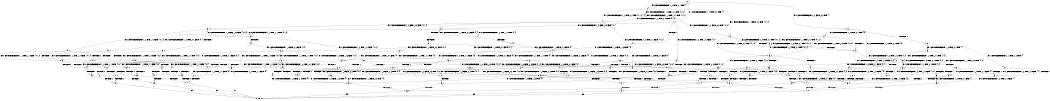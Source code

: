 digraph BCG {
size = "7, 10.5";
center = TRUE;
node [shape = circle];
0 [peripheries = 2];
0 -> 1 [label = "EX !1 !ATOMIC_EXCH_BRANCH (1, +1, TRUE, +0, 2, TRUE) !{}"];
0 -> 2 [label = "EX !2 !ATOMIC_EXCH_BRANCH (1, +0, TRUE, +0, 1, TRUE) !{}"];
0 -> 3 [label = "EX !0 !ATOMIC_EXCH_BRANCH (1, +0, FALSE, +0, 3, TRUE) !{}"];
1 -> 4 [label = "TERMINATE !1"];
1 -> 5 [label = "EX !2 !ATOMIC_EXCH_BRANCH (1, +0, TRUE, +0, 1, FALSE) !{0, 1}"];
1 -> 6 [label = "EX !0 !ATOMIC_EXCH_BRANCH (1, +0, FALSE, +0, 3, FALSE) !{0, 1}"];
2 -> 7 [label = "EX !1 !ATOMIC_EXCH_BRANCH (1, +1, TRUE, +0, 2, TRUE) !{0, 1, 2}"];
2 -> 8 [label = "EX !0 !ATOMIC_EXCH_BRANCH (1, +0, FALSE, +0, 3, TRUE) !{0, 1, 2}"];
2 -> 9 [label = "EX !2 !ATOMIC_EXCH_BRANCH (1, +0, TRUE, +0, 1, TRUE) !{0, 1, 2}"];
3 -> 10 [label = "TERMINATE !0"];
3 -> 11 [label = "EX !1 !ATOMIC_EXCH_BRANCH (1, +1, TRUE, +0, 2, TRUE) !{0}"];
3 -> 12 [label = "EX !2 !ATOMIC_EXCH_BRANCH (1, +0, TRUE, +0, 1, TRUE) !{0}"];
4 -> 13 [label = "EX !2 !ATOMIC_EXCH_BRANCH (1, +0, TRUE, +0, 1, FALSE) !{0}"];
4 -> 14 [label = "EX !0 !ATOMIC_EXCH_BRANCH (1, +0, FALSE, +0, 3, FALSE) !{0}"];
5 -> 15 [label = "TERMINATE !1"];
5 -> 16 [label = "TERMINATE !2"];
5 -> 17 [label = "EX !0 !ATOMIC_EXCH_BRANCH (1, +0, FALSE, +0, 3, TRUE) !{0, 1, 2}"];
6 -> 18 [label = "TERMINATE !1"];
6 -> 19 [label = "EX !2 !ATOMIC_EXCH_BRANCH (1, +0, TRUE, +0, 1, FALSE) !{0, 1}"];
6 -> 20 [label = "EX !0 !ATOMIC_EXCH_BRANCH (1, +1, TRUE, +1, 1, TRUE) !{0, 1}"];
7 -> 21 [label = "TERMINATE !1"];
7 -> 22 [label = "EX !0 !ATOMIC_EXCH_BRANCH (1, +0, FALSE, +0, 3, FALSE) !{0, 1, 2}"];
7 -> 23 [label = "EX !2 !ATOMIC_EXCH_BRANCH (1, +0, TRUE, +0, 1, FALSE) !{0, 1, 2}"];
8 -> 24 [label = "TERMINATE !0"];
8 -> 25 [label = "EX !1 !ATOMIC_EXCH_BRANCH (1, +1, TRUE, +0, 2, TRUE) !{0, 1, 2}"];
8 -> 26 [label = "EX !2 !ATOMIC_EXCH_BRANCH (1, +0, TRUE, +0, 1, TRUE) !{0, 1, 2}"];
9 -> 7 [label = "EX !1 !ATOMIC_EXCH_BRANCH (1, +1, TRUE, +0, 2, TRUE) !{0, 1, 2}"];
9 -> 8 [label = "EX !0 !ATOMIC_EXCH_BRANCH (1, +0, FALSE, +0, 3, TRUE) !{0, 1, 2}"];
9 -> 9 [label = "EX !2 !ATOMIC_EXCH_BRANCH (1, +0, TRUE, +0, 1, TRUE) !{0, 1, 2}"];
10 -> 27 [label = "EX !1 !ATOMIC_EXCH_BRANCH (1, +1, TRUE, +0, 2, TRUE) !{}"];
10 -> 28 [label = "EX !2 !ATOMIC_EXCH_BRANCH (1, +0, TRUE, +0, 1, TRUE) !{}"];
11 -> 29 [label = "TERMINATE !1"];
11 -> 30 [label = "TERMINATE !0"];
11 -> 31 [label = "EX !2 !ATOMIC_EXCH_BRANCH (1, +0, TRUE, +0, 1, FALSE) !{0, 1}"];
12 -> 24 [label = "TERMINATE !0"];
12 -> 25 [label = "EX !1 !ATOMIC_EXCH_BRANCH (1, +1, TRUE, +0, 2, TRUE) !{0, 1, 2}"];
12 -> 26 [label = "EX !2 !ATOMIC_EXCH_BRANCH (1, +0, TRUE, +0, 1, TRUE) !{0, 1, 2}"];
13 -> 32 [label = "TERMINATE !2"];
13 -> 33 [label = "EX !0 !ATOMIC_EXCH_BRANCH (1, +0, FALSE, +0, 3, TRUE) !{0, 2}"];
14 -> 34 [label = "EX !2 !ATOMIC_EXCH_BRANCH (1, +0, TRUE, +0, 1, FALSE) !{0}"];
14 -> 35 [label = "EX !0 !ATOMIC_EXCH_BRANCH (1, +1, TRUE, +1, 1, TRUE) !{0}"];
15 -> 32 [label = "TERMINATE !2"];
15 -> 33 [label = "EX !0 !ATOMIC_EXCH_BRANCH (1, +0, FALSE, +0, 3, TRUE) !{0, 2}"];
16 -> 36 [label = "TERMINATE !1"];
16 -> 37 [label = "EX !0 !ATOMIC_EXCH_BRANCH (1, +0, FALSE, +0, 3, TRUE) !{0, 1}"];
17 -> 38 [label = "TERMINATE !1"];
17 -> 39 [label = "TERMINATE !2"];
17 -> 40 [label = "TERMINATE !0"];
18 -> 34 [label = "EX !2 !ATOMIC_EXCH_BRANCH (1, +0, TRUE, +0, 1, FALSE) !{0}"];
18 -> 35 [label = "EX !0 !ATOMIC_EXCH_BRANCH (1, +1, TRUE, +1, 1, TRUE) !{0}"];
19 -> 41 [label = "TERMINATE !1"];
19 -> 42 [label = "TERMINATE !2"];
19 -> 43 [label = "EX !0 !ATOMIC_EXCH_BRANCH (1, +1, TRUE, +1, 1, FALSE) !{0, 1, 2}"];
20 -> 44 [label = "TERMINATE !1"];
20 -> 45 [label = "EX !2 !ATOMIC_EXCH_BRANCH (1, +0, TRUE, +0, 1, FALSE) !{0, 1}"];
20 -> 6 [label = "EX !0 !ATOMIC_EXCH_BRANCH (1, +0, FALSE, +0, 3, FALSE) !{0, 1}"];
21 -> 46 [label = "EX !0 !ATOMIC_EXCH_BRANCH (1, +0, FALSE, +0, 3, FALSE) !{0, 2}"];
21 -> 47 [label = "EX !2 !ATOMIC_EXCH_BRANCH (1, +0, TRUE, +0, 1, FALSE) !{0, 2}"];
22 -> 48 [label = "TERMINATE !1"];
22 -> 49 [label = "EX !2 !ATOMIC_EXCH_BRANCH (1, +0, TRUE, +0, 1, FALSE) !{0, 1, 2}"];
22 -> 50 [label = "EX !0 !ATOMIC_EXCH_BRANCH (1, +1, TRUE, +1, 1, TRUE) !{0, 1, 2}"];
23 -> 15 [label = "TERMINATE !1"];
23 -> 16 [label = "TERMINATE !2"];
23 -> 17 [label = "EX !0 !ATOMIC_EXCH_BRANCH (1, +0, FALSE, +0, 3, TRUE) !{0, 1, 2}"];
24 -> 51 [label = "EX !1 !ATOMIC_EXCH_BRANCH (1, +1, TRUE, +0, 2, TRUE) !{1, 2}"];
24 -> 52 [label = "EX !2 !ATOMIC_EXCH_BRANCH (1, +0, TRUE, +0, 1, TRUE) !{1, 2}"];
25 -> 53 [label = "TERMINATE !1"];
25 -> 54 [label = "TERMINATE !0"];
25 -> 55 [label = "EX !2 !ATOMIC_EXCH_BRANCH (1, +0, TRUE, +0, 1, FALSE) !{0, 1, 2}"];
26 -> 24 [label = "TERMINATE !0"];
26 -> 25 [label = "EX !1 !ATOMIC_EXCH_BRANCH (1, +1, TRUE, +0, 2, TRUE) !{0, 1, 2}"];
26 -> 26 [label = "EX !2 !ATOMIC_EXCH_BRANCH (1, +0, TRUE, +0, 1, TRUE) !{0, 1, 2}"];
27 -> 56 [label = "TERMINATE !1"];
27 -> 57 [label = "EX !2 !ATOMIC_EXCH_BRANCH (1, +0, TRUE, +0, 1, FALSE) !{1}"];
28 -> 51 [label = "EX !1 !ATOMIC_EXCH_BRANCH (1, +1, TRUE, +0, 2, TRUE) !{1, 2}"];
28 -> 52 [label = "EX !2 !ATOMIC_EXCH_BRANCH (1, +0, TRUE, +0, 1, TRUE) !{1, 2}"];
29 -> 58 [label = "TERMINATE !0"];
29 -> 59 [label = "EX !2 !ATOMIC_EXCH_BRANCH (1, +0, TRUE, +0, 1, FALSE) !{0}"];
30 -> 56 [label = "TERMINATE !1"];
30 -> 57 [label = "EX !2 !ATOMIC_EXCH_BRANCH (1, +0, TRUE, +0, 1, FALSE) !{1}"];
31 -> 38 [label = "TERMINATE !1"];
31 -> 39 [label = "TERMINATE !2"];
31 -> 40 [label = "TERMINATE !0"];
32 -> 60 [label = "EX !0 !ATOMIC_EXCH_BRANCH (1, +0, FALSE, +0, 3, TRUE) !{0}"];
33 -> 61 [label = "TERMINATE !2"];
33 -> 62 [label = "TERMINATE !0"];
34 -> 63 [label = "TERMINATE !2"];
34 -> 64 [label = "EX !0 !ATOMIC_EXCH_BRANCH (1, +1, TRUE, +1, 1, FALSE) !{0, 2}"];
35 -> 65 [label = "EX !2 !ATOMIC_EXCH_BRANCH (1, +0, TRUE, +0, 1, FALSE) !{0}"];
35 -> 14 [label = "EX !0 !ATOMIC_EXCH_BRANCH (1, +0, FALSE, +0, 3, FALSE) !{0}"];
36 -> 60 [label = "EX !0 !ATOMIC_EXCH_BRANCH (1, +0, FALSE, +0, 3, TRUE) !{0}"];
37 -> 66 [label = "TERMINATE !1"];
37 -> 67 [label = "TERMINATE !0"];
38 -> 61 [label = "TERMINATE !2"];
38 -> 62 [label = "TERMINATE !0"];
39 -> 66 [label = "TERMINATE !1"];
39 -> 67 [label = "TERMINATE !0"];
40 -> 68 [label = "TERMINATE !1"];
40 -> 69 [label = "TERMINATE !2"];
41 -> 63 [label = "TERMINATE !2"];
41 -> 64 [label = "EX !0 !ATOMIC_EXCH_BRANCH (1, +1, TRUE, +1, 1, FALSE) !{0, 2}"];
42 -> 70 [label = "TERMINATE !1"];
42 -> 71 [label = "EX !0 !ATOMIC_EXCH_BRANCH (1, +1, TRUE, +1, 1, FALSE) !{0, 1}"];
43 -> 72 [label = "TERMINATE !1"];
43 -> 73 [label = "TERMINATE !2"];
43 -> 74 [label = "TERMINATE !0"];
44 -> 65 [label = "EX !2 !ATOMIC_EXCH_BRANCH (1, +0, TRUE, +0, 1, FALSE) !{0}"];
44 -> 14 [label = "EX !0 !ATOMIC_EXCH_BRANCH (1, +0, FALSE, +0, 3, FALSE) !{0}"];
45 -> 75 [label = "TERMINATE !1"];
45 -> 76 [label = "TERMINATE !2"];
45 -> 17 [label = "EX !0 !ATOMIC_EXCH_BRANCH (1, +0, FALSE, +0, 3, TRUE) !{0, 1, 2}"];
46 -> 77 [label = "EX !2 !ATOMIC_EXCH_BRANCH (1, +0, TRUE, +0, 1, FALSE) !{0, 2}"];
46 -> 78 [label = "EX !0 !ATOMIC_EXCH_BRANCH (1, +1, TRUE, +1, 1, TRUE) !{0, 2}"];
47 -> 32 [label = "TERMINATE !2"];
47 -> 33 [label = "EX !0 !ATOMIC_EXCH_BRANCH (1, +0, FALSE, +0, 3, TRUE) !{0, 2}"];
48 -> 77 [label = "EX !2 !ATOMIC_EXCH_BRANCH (1, +0, TRUE, +0, 1, FALSE) !{0, 2}"];
48 -> 78 [label = "EX !0 !ATOMIC_EXCH_BRANCH (1, +1, TRUE, +1, 1, TRUE) !{0, 2}"];
49 -> 41 [label = "TERMINATE !1"];
49 -> 42 [label = "TERMINATE !2"];
49 -> 43 [label = "EX !0 !ATOMIC_EXCH_BRANCH (1, +1, TRUE, +1, 1, FALSE) !{0, 1, 2}"];
50 -> 79 [label = "TERMINATE !1"];
50 -> 80 [label = "EX !2 !ATOMIC_EXCH_BRANCH (1, +0, TRUE, +0, 1, FALSE) !{0, 1, 2}"];
50 -> 22 [label = "EX !0 !ATOMIC_EXCH_BRANCH (1, +0, FALSE, +0, 3, FALSE) !{0, 1, 2}"];
51 -> 81 [label = "TERMINATE !1"];
51 -> 82 [label = "EX !2 !ATOMIC_EXCH_BRANCH (1, +0, TRUE, +0, 1, FALSE) !{1, 2}"];
52 -> 51 [label = "EX !1 !ATOMIC_EXCH_BRANCH (1, +1, TRUE, +0, 2, TRUE) !{1, 2}"];
52 -> 52 [label = "EX !2 !ATOMIC_EXCH_BRANCH (1, +0, TRUE, +0, 1, TRUE) !{1, 2}"];
53 -> 83 [label = "TERMINATE !0"];
53 -> 84 [label = "EX !2 !ATOMIC_EXCH_BRANCH (1, +0, TRUE, +0, 1, FALSE) !{0, 2}"];
54 -> 81 [label = "TERMINATE !1"];
54 -> 82 [label = "EX !2 !ATOMIC_EXCH_BRANCH (1, +0, TRUE, +0, 1, FALSE) !{1, 2}"];
55 -> 38 [label = "TERMINATE !1"];
55 -> 39 [label = "TERMINATE !2"];
55 -> 40 [label = "TERMINATE !0"];
56 -> 85 [label = "EX !2 !ATOMIC_EXCH_BRANCH (1, +0, TRUE, +0, 1, FALSE) !{}"];
57 -> 68 [label = "TERMINATE !1"];
57 -> 69 [label = "TERMINATE !2"];
58 -> 85 [label = "EX !2 !ATOMIC_EXCH_BRANCH (1, +0, TRUE, +0, 1, FALSE) !{}"];
59 -> 61 [label = "TERMINATE !2"];
59 -> 62 [label = "TERMINATE !0"];
60 -> 86 [label = "TERMINATE !0"];
61 -> 86 [label = "TERMINATE !0"];
62 -> 87 [label = "TERMINATE !2"];
63 -> 88 [label = "EX !0 !ATOMIC_EXCH_BRANCH (1, +1, TRUE, +1, 1, FALSE) !{0}"];
64 -> 89 [label = "TERMINATE !2"];
64 -> 90 [label = "TERMINATE !0"];
65 -> 91 [label = "TERMINATE !2"];
65 -> 33 [label = "EX !0 !ATOMIC_EXCH_BRANCH (1, +0, FALSE, +0, 3, TRUE) !{0, 2}"];
66 -> 86 [label = "TERMINATE !0"];
67 -> 92 [label = "TERMINATE !1"];
68 -> 87 [label = "TERMINATE !2"];
69 -> 92 [label = "TERMINATE !1"];
70 -> 88 [label = "EX !0 !ATOMIC_EXCH_BRANCH (1, +1, TRUE, +1, 1, FALSE) !{0}"];
71 -> 93 [label = "TERMINATE !1"];
71 -> 94 [label = "TERMINATE !0"];
72 -> 89 [label = "TERMINATE !2"];
72 -> 90 [label = "TERMINATE !0"];
73 -> 93 [label = "TERMINATE !1"];
73 -> 94 [label = "TERMINATE !0"];
74 -> 95 [label = "TERMINATE !1"];
74 -> 96 [label = "TERMINATE !2"];
75 -> 91 [label = "TERMINATE !2"];
75 -> 33 [label = "EX !0 !ATOMIC_EXCH_BRANCH (1, +0, FALSE, +0, 3, TRUE) !{0, 2}"];
76 -> 97 [label = "TERMINATE !1"];
76 -> 37 [label = "EX !0 !ATOMIC_EXCH_BRANCH (1, +0, FALSE, +0, 3, TRUE) !{0, 1}"];
77 -> 63 [label = "TERMINATE !2"];
77 -> 64 [label = "EX !0 !ATOMIC_EXCH_BRANCH (1, +1, TRUE, +1, 1, FALSE) !{0, 2}"];
78 -> 98 [label = "EX !2 !ATOMIC_EXCH_BRANCH (1, +0, TRUE, +0, 1, FALSE) !{0, 2}"];
78 -> 46 [label = "EX !0 !ATOMIC_EXCH_BRANCH (1, +0, FALSE, +0, 3, FALSE) !{0, 2}"];
79 -> 98 [label = "EX !2 !ATOMIC_EXCH_BRANCH (1, +0, TRUE, +0, 1, FALSE) !{0, 2}"];
79 -> 46 [label = "EX !0 !ATOMIC_EXCH_BRANCH (1, +0, FALSE, +0, 3, FALSE) !{0, 2}"];
80 -> 75 [label = "TERMINATE !1"];
80 -> 76 [label = "TERMINATE !2"];
80 -> 17 [label = "EX !0 !ATOMIC_EXCH_BRANCH (1, +0, FALSE, +0, 3, TRUE) !{0, 1, 2}"];
81 -> 99 [label = "EX !2 !ATOMIC_EXCH_BRANCH (1, +0, TRUE, +0, 1, FALSE) !{2}"];
82 -> 68 [label = "TERMINATE !1"];
82 -> 69 [label = "TERMINATE !2"];
83 -> 99 [label = "EX !2 !ATOMIC_EXCH_BRANCH (1, +0, TRUE, +0, 1, FALSE) !{2}"];
84 -> 61 [label = "TERMINATE !2"];
84 -> 62 [label = "TERMINATE !0"];
85 -> 87 [label = "TERMINATE !2"];
86 -> 100 [label = "exit"];
87 -> 100 [label = "exit"];
88 -> 101 [label = "TERMINATE !0"];
89 -> 101 [label = "TERMINATE !0"];
90 -> 102 [label = "TERMINATE !2"];
91 -> 60 [label = "EX !0 !ATOMIC_EXCH_BRANCH (1, +0, FALSE, +0, 3, TRUE) !{0}"];
92 -> 100 [label = "exit"];
93 -> 101 [label = "TERMINATE !0"];
94 -> 103 [label = "TERMINATE !1"];
95 -> 102 [label = "TERMINATE !2"];
96 -> 103 [label = "TERMINATE !1"];
97 -> 60 [label = "EX !0 !ATOMIC_EXCH_BRANCH (1, +0, FALSE, +0, 3, TRUE) !{0}"];
98 -> 91 [label = "TERMINATE !2"];
98 -> 33 [label = "EX !0 !ATOMIC_EXCH_BRANCH (1, +0, FALSE, +0, 3, TRUE) !{0, 2}"];
99 -> 87 [label = "TERMINATE !2"];
101 -> 100 [label = "exit"];
102 -> 100 [label = "exit"];
103 -> 100 [label = "exit"];
}

